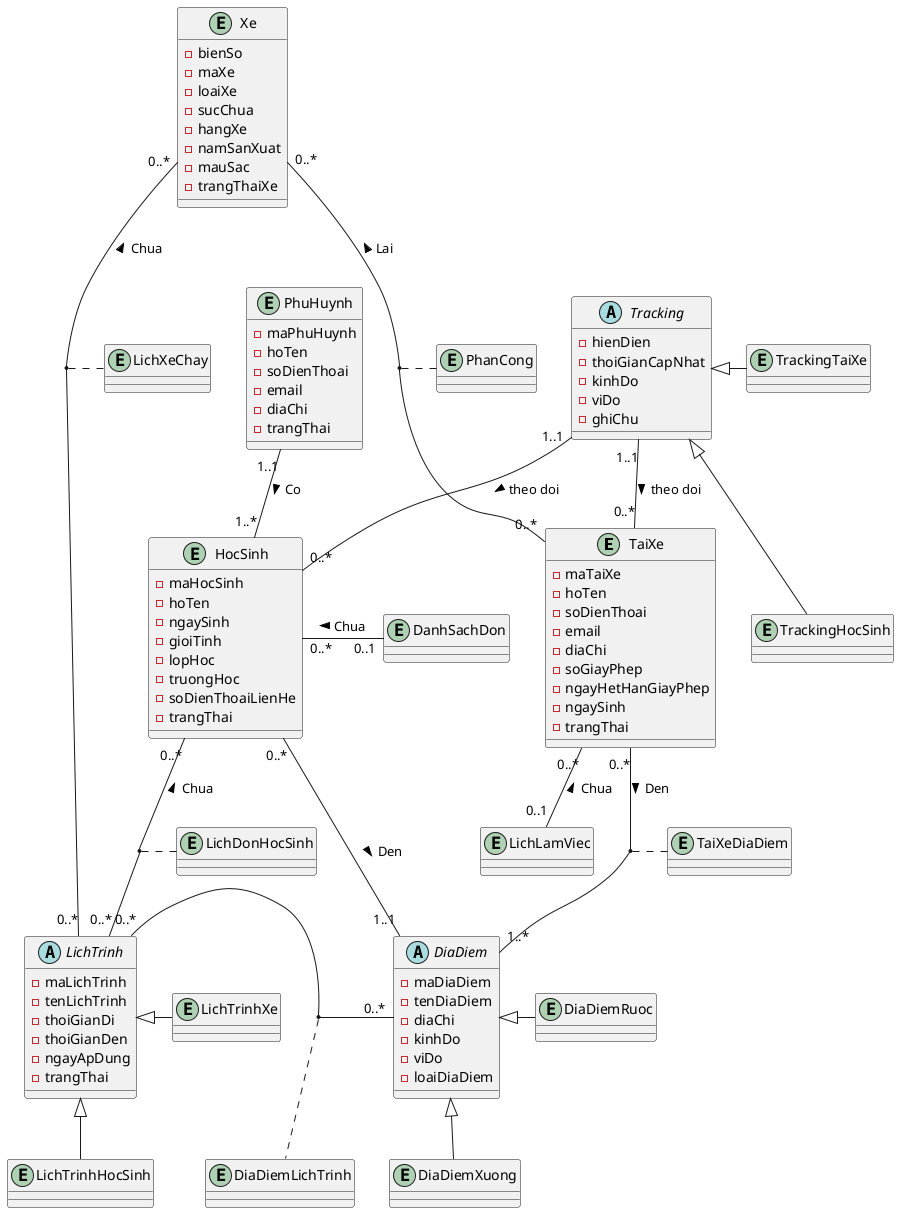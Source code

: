 @startuml
' Entity
entity TaiXe {
    - maTaiXe
    - hoTen
    - soDienThoai
    - email
    - diaChi
    - soGiayPhep
    - ngayHetHanGiayPhep
    - ngaySinh
    - trangThai
}

entity PhuHuynh {
    - maPhuHuynh
    - hoTen
    - soDienThoai
    - email
    - diaChi
    - trangThai
}

entity HocSinh {
    - maHocSinh
    - hoTen
    - ngaySinh
    - gioiTinh
    - lopHoc
    - truongHoc
    - soDienThoaiLienHe
    - trangThai
}

entity LichLamViec {

}

entity DanhSachDon {

}

abstract LichTrinh {
    - maLichTrinh
    - tenLichTrinh
    - thoiGianDi
    - thoiGianDen
    - ngayApDung
    - trangThai
}

entity LichTrinhXe {

}

entity LichTrinhHocSinh {

}

entity Xe {
    - bienSo
    - maXe
    - loaiXe
    - sucChua
    - hangXe
    - namSanXuat
    - mauSac
    - trangThaiXe
}

entity PhanCong {

}

abstract Tracking {
    - hienDien
    - thoiGianCapNhat
    - kinhDo
    - viDo
    - ghiChu
}

entity TrackingTaiXe {

}

entity TrackingHocSinh {

}

entity LichXeChay {

}

entity LichDonHocSinh {

}

entity TaiXe

abstract DiaDiem {
    - maDiaDiem
    - tenDiaDiem
    - diaChi
    - kinhDo
    - viDo
    - loaiDiaDiem
}
entity DiaDiemRuoc
entity DiaDiemXuong

entity TaiXeDiaDiem

entity DiaDiemLichTrinh

' Association

TaiXe"0..*" -- "0..1"LichLamViec : Chua <

LichTrinh <|- LichTrinhXe
LichTrinh <|-- LichTrinhHocSinh

HocSinh"0..*" -- "0..*"LichTrinh : Chua <
HocSinh"0..*" - "0..1"DanhSachDon : Chua <

Xe"0..*" -- "0..*"LichTrinh : Chua <
Xe"0..*" -- "0..*"TaiXe : Lai <
(Xe, TaiXe) . PhanCong

PhuHuynh"1..1" -- "1..*"HocSinh : Co >

Tracking <|- TrackingTaiXe
Tracking <|-- TrackingHocSinh
Tracking"1..1" -- "0..*"TaiXe : theo doi >
Tracking"1..1" -- "0..*"HocSinh : theo doi >

(Xe, LichTrinh) . LichXeChay
(HocSinh, LichTrinh) . LichDonHocSinh

DiaDiem <|- DiaDiemRuoc
DiaDiem <|-- DiaDiemXuong
HocSinh"0..*" --- "1..1"DiaDiem : Den >
TaiXe"0..*" -- "1..*"DiaDiem : Den >
(DiaDiem, TaiXe) . TaiXeDiaDiem

LichTrinh"0..*" - "0..*"DiaDiem
(LichTrinh, DiaDiem) . DiaDiemLichTrinh
@enduml
